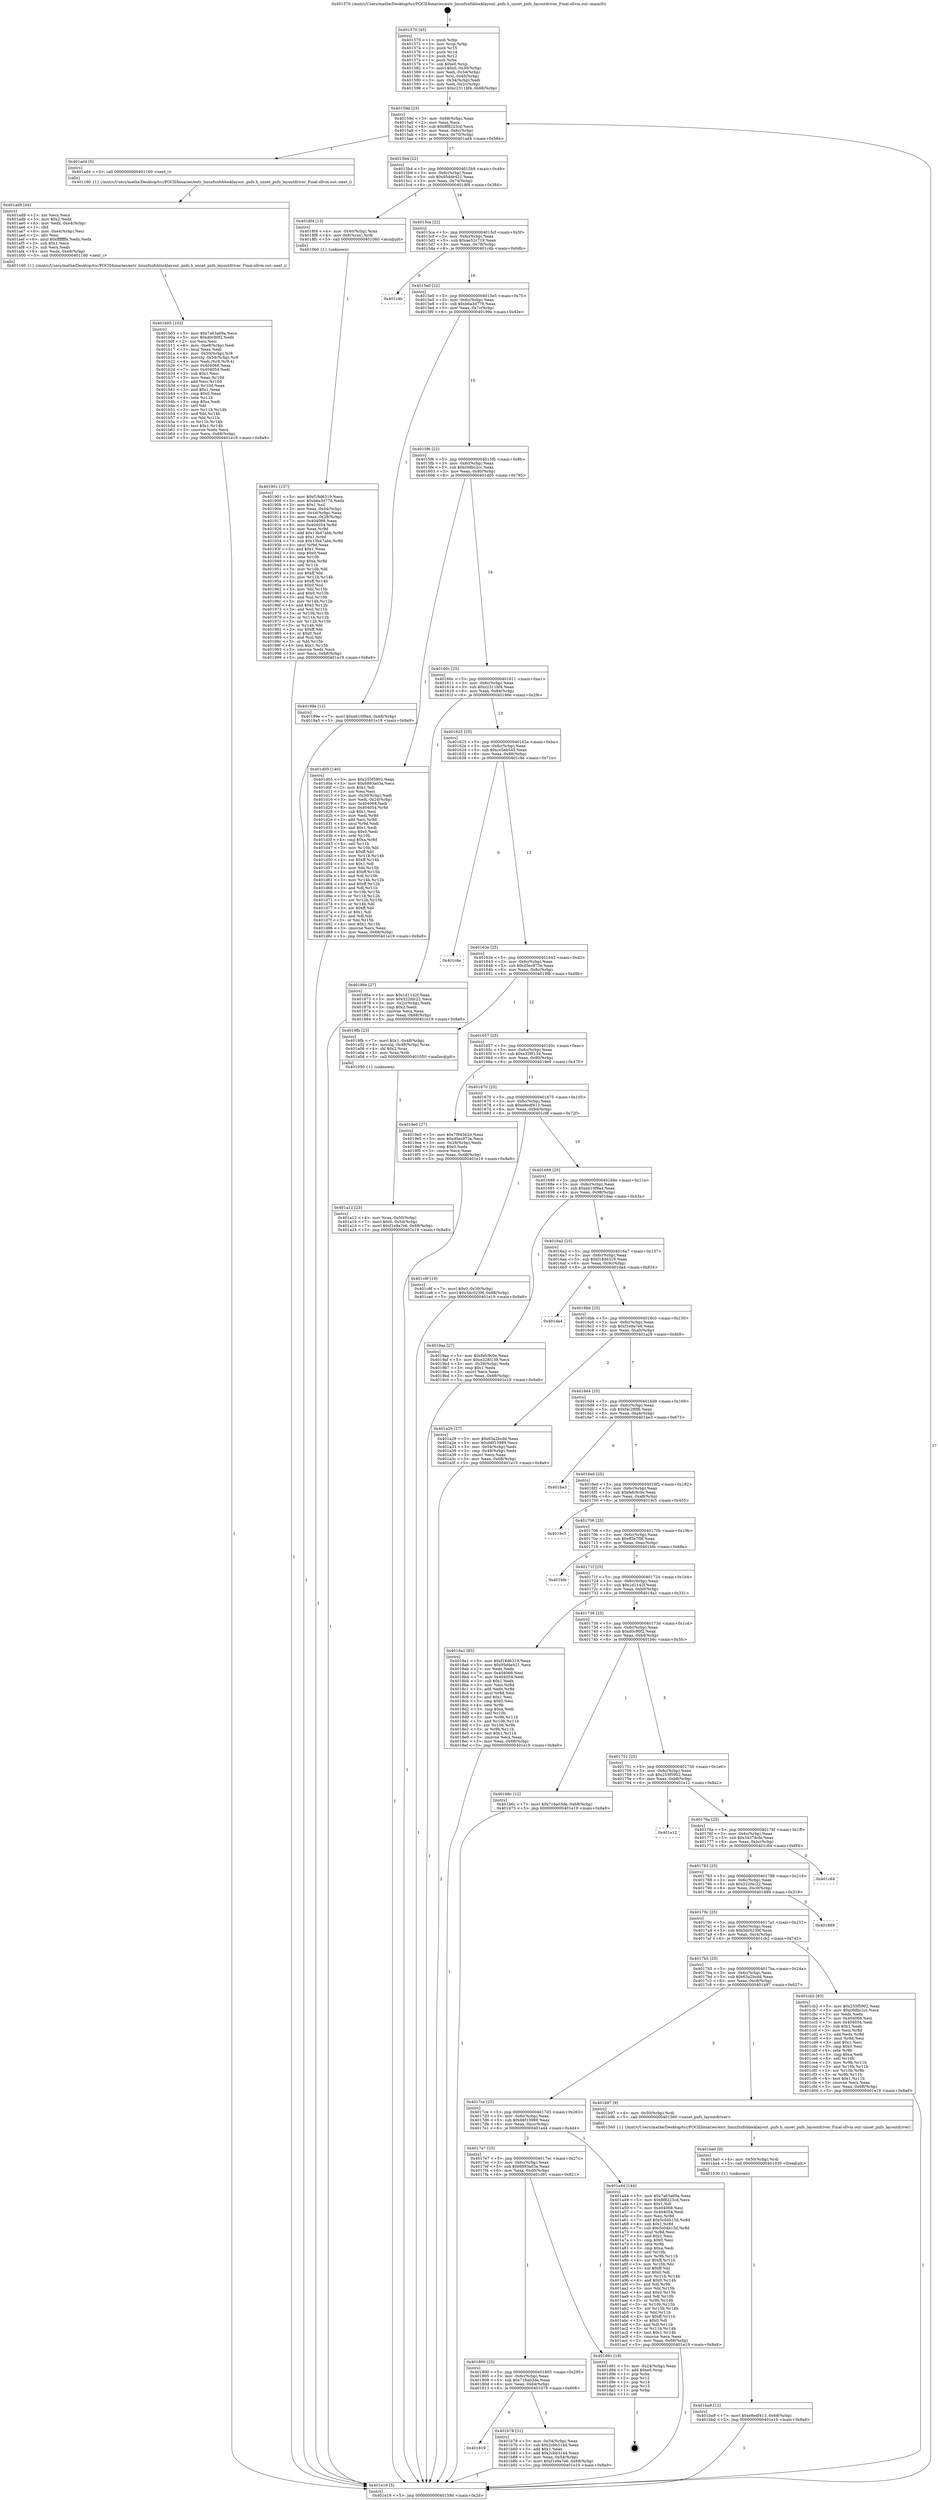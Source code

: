 digraph "0x401570" {
  label = "0x401570 (/mnt/c/Users/mathe/Desktop/tcc/POCII/binaries/extr_linuxfsnfsblocklayout..pnfs.h_unset_pnfs_layoutdriver_Final-ollvm.out::main(0))"
  labelloc = "t"
  node[shape=record]

  Entry [label="",width=0.3,height=0.3,shape=circle,fillcolor=black,style=filled]
  "0x40159d" [label="{
     0x40159d [23]\l
     | [instrs]\l
     &nbsp;&nbsp;0x40159d \<+3\>: mov -0x68(%rbp),%eax\l
     &nbsp;&nbsp;0x4015a0 \<+2\>: mov %eax,%ecx\l
     &nbsp;&nbsp;0x4015a2 \<+6\>: sub $0x8f8223cd,%ecx\l
     &nbsp;&nbsp;0x4015a8 \<+3\>: mov %eax,-0x6c(%rbp)\l
     &nbsp;&nbsp;0x4015ab \<+3\>: mov %ecx,-0x70(%rbp)\l
     &nbsp;&nbsp;0x4015ae \<+6\>: je 0000000000401ad4 \<main+0x564\>\l
  }"]
  "0x401ad4" [label="{
     0x401ad4 [5]\l
     | [instrs]\l
     &nbsp;&nbsp;0x401ad4 \<+5\>: call 0000000000401160 \<next_i\>\l
     | [calls]\l
     &nbsp;&nbsp;0x401160 \{1\} (/mnt/c/Users/mathe/Desktop/tcc/POCII/binaries/extr_linuxfsnfsblocklayout..pnfs.h_unset_pnfs_layoutdriver_Final-ollvm.out::next_i)\l
  }"]
  "0x4015b4" [label="{
     0x4015b4 [22]\l
     | [instrs]\l
     &nbsp;&nbsp;0x4015b4 \<+5\>: jmp 00000000004015b9 \<main+0x49\>\l
     &nbsp;&nbsp;0x4015b9 \<+3\>: mov -0x6c(%rbp),%eax\l
     &nbsp;&nbsp;0x4015bc \<+5\>: sub $0x95dde421,%eax\l
     &nbsp;&nbsp;0x4015c1 \<+3\>: mov %eax,-0x74(%rbp)\l
     &nbsp;&nbsp;0x4015c4 \<+6\>: je 00000000004018f4 \<main+0x384\>\l
  }"]
  Exit [label="",width=0.3,height=0.3,shape=circle,fillcolor=black,style=filled,peripheries=2]
  "0x4018f4" [label="{
     0x4018f4 [13]\l
     | [instrs]\l
     &nbsp;&nbsp;0x4018f4 \<+4\>: mov -0x40(%rbp),%rax\l
     &nbsp;&nbsp;0x4018f8 \<+4\>: mov 0x8(%rax),%rdi\l
     &nbsp;&nbsp;0x4018fc \<+5\>: call 0000000000401060 \<atoi@plt\>\l
     | [calls]\l
     &nbsp;&nbsp;0x401060 \{1\} (unknown)\l
  }"]
  "0x4015ca" [label="{
     0x4015ca [22]\l
     | [instrs]\l
     &nbsp;&nbsp;0x4015ca \<+5\>: jmp 00000000004015cf \<main+0x5f\>\l
     &nbsp;&nbsp;0x4015cf \<+3\>: mov -0x6c(%rbp),%eax\l
     &nbsp;&nbsp;0x4015d2 \<+5\>: sub $0xae52c719,%eax\l
     &nbsp;&nbsp;0x4015d7 \<+3\>: mov %eax,-0x78(%rbp)\l
     &nbsp;&nbsp;0x4015da \<+6\>: je 0000000000401c4b \<main+0x6db\>\l
  }"]
  "0x401ba9" [label="{
     0x401ba9 [12]\l
     | [instrs]\l
     &nbsp;&nbsp;0x401ba9 \<+7\>: movl $0xe8edf413,-0x68(%rbp)\l
     &nbsp;&nbsp;0x401bb0 \<+5\>: jmp 0000000000401e19 \<main+0x8a9\>\l
  }"]
  "0x401c4b" [label="{
     0x401c4b\l
  }", style=dashed]
  "0x4015e0" [label="{
     0x4015e0 [22]\l
     | [instrs]\l
     &nbsp;&nbsp;0x4015e0 \<+5\>: jmp 00000000004015e5 \<main+0x75\>\l
     &nbsp;&nbsp;0x4015e5 \<+3\>: mov -0x6c(%rbp),%eax\l
     &nbsp;&nbsp;0x4015e8 \<+5\>: sub $0xb6a3d776,%eax\l
     &nbsp;&nbsp;0x4015ed \<+3\>: mov %eax,-0x7c(%rbp)\l
     &nbsp;&nbsp;0x4015f0 \<+6\>: je 000000000040199e \<main+0x42e\>\l
  }"]
  "0x401ba0" [label="{
     0x401ba0 [9]\l
     | [instrs]\l
     &nbsp;&nbsp;0x401ba0 \<+4\>: mov -0x50(%rbp),%rdi\l
     &nbsp;&nbsp;0x401ba4 \<+5\>: call 0000000000401030 \<free@plt\>\l
     | [calls]\l
     &nbsp;&nbsp;0x401030 \{1\} (unknown)\l
  }"]
  "0x40199e" [label="{
     0x40199e [12]\l
     | [instrs]\l
     &nbsp;&nbsp;0x40199e \<+7\>: movl $0xeb10f9a4,-0x68(%rbp)\l
     &nbsp;&nbsp;0x4019a5 \<+5\>: jmp 0000000000401e19 \<main+0x8a9\>\l
  }"]
  "0x4015f6" [label="{
     0x4015f6 [22]\l
     | [instrs]\l
     &nbsp;&nbsp;0x4015f6 \<+5\>: jmp 00000000004015fb \<main+0x8b\>\l
     &nbsp;&nbsp;0x4015fb \<+3\>: mov -0x6c(%rbp),%eax\l
     &nbsp;&nbsp;0x4015fe \<+5\>: sub $0xc0dbc2cc,%eax\l
     &nbsp;&nbsp;0x401603 \<+3\>: mov %eax,-0x80(%rbp)\l
     &nbsp;&nbsp;0x401606 \<+6\>: je 0000000000401d05 \<main+0x795\>\l
  }"]
  "0x401819" [label="{
     0x401819\l
  }", style=dashed]
  "0x401d05" [label="{
     0x401d05 [140]\l
     | [instrs]\l
     &nbsp;&nbsp;0x401d05 \<+5\>: mov $0x255f5902,%eax\l
     &nbsp;&nbsp;0x401d0a \<+5\>: mov $0x6893a03a,%ecx\l
     &nbsp;&nbsp;0x401d0f \<+2\>: mov $0x1,%dl\l
     &nbsp;&nbsp;0x401d11 \<+2\>: xor %esi,%esi\l
     &nbsp;&nbsp;0x401d13 \<+3\>: mov -0x30(%rbp),%edi\l
     &nbsp;&nbsp;0x401d16 \<+3\>: mov %edi,-0x24(%rbp)\l
     &nbsp;&nbsp;0x401d19 \<+7\>: mov 0x404068,%edi\l
     &nbsp;&nbsp;0x401d20 \<+8\>: mov 0x404054,%r8d\l
     &nbsp;&nbsp;0x401d28 \<+3\>: sub $0x1,%esi\l
     &nbsp;&nbsp;0x401d2b \<+3\>: mov %edi,%r9d\l
     &nbsp;&nbsp;0x401d2e \<+3\>: add %esi,%r9d\l
     &nbsp;&nbsp;0x401d31 \<+4\>: imul %r9d,%edi\l
     &nbsp;&nbsp;0x401d35 \<+3\>: and $0x1,%edi\l
     &nbsp;&nbsp;0x401d38 \<+3\>: cmp $0x0,%edi\l
     &nbsp;&nbsp;0x401d3b \<+4\>: sete %r10b\l
     &nbsp;&nbsp;0x401d3f \<+4\>: cmp $0xa,%r8d\l
     &nbsp;&nbsp;0x401d43 \<+4\>: setl %r11b\l
     &nbsp;&nbsp;0x401d47 \<+3\>: mov %r10b,%bl\l
     &nbsp;&nbsp;0x401d4a \<+3\>: xor $0xff,%bl\l
     &nbsp;&nbsp;0x401d4d \<+3\>: mov %r11b,%r14b\l
     &nbsp;&nbsp;0x401d50 \<+4\>: xor $0xff,%r14b\l
     &nbsp;&nbsp;0x401d54 \<+3\>: xor $0x1,%dl\l
     &nbsp;&nbsp;0x401d57 \<+3\>: mov %bl,%r15b\l
     &nbsp;&nbsp;0x401d5a \<+4\>: and $0xff,%r15b\l
     &nbsp;&nbsp;0x401d5e \<+3\>: and %dl,%r10b\l
     &nbsp;&nbsp;0x401d61 \<+3\>: mov %r14b,%r12b\l
     &nbsp;&nbsp;0x401d64 \<+4\>: and $0xff,%r12b\l
     &nbsp;&nbsp;0x401d68 \<+3\>: and %dl,%r11b\l
     &nbsp;&nbsp;0x401d6b \<+3\>: or %r10b,%r15b\l
     &nbsp;&nbsp;0x401d6e \<+3\>: or %r11b,%r12b\l
     &nbsp;&nbsp;0x401d71 \<+3\>: xor %r12b,%r15b\l
     &nbsp;&nbsp;0x401d74 \<+3\>: or %r14b,%bl\l
     &nbsp;&nbsp;0x401d77 \<+3\>: xor $0xff,%bl\l
     &nbsp;&nbsp;0x401d7a \<+3\>: or $0x1,%dl\l
     &nbsp;&nbsp;0x401d7d \<+2\>: and %dl,%bl\l
     &nbsp;&nbsp;0x401d7f \<+3\>: or %bl,%r15b\l
     &nbsp;&nbsp;0x401d82 \<+4\>: test $0x1,%r15b\l
     &nbsp;&nbsp;0x401d86 \<+3\>: cmovne %ecx,%eax\l
     &nbsp;&nbsp;0x401d89 \<+3\>: mov %eax,-0x68(%rbp)\l
     &nbsp;&nbsp;0x401d8c \<+5\>: jmp 0000000000401e19 \<main+0x8a9\>\l
  }"]
  "0x40160c" [label="{
     0x40160c [25]\l
     | [instrs]\l
     &nbsp;&nbsp;0x40160c \<+5\>: jmp 0000000000401611 \<main+0xa1\>\l
     &nbsp;&nbsp;0x401611 \<+3\>: mov -0x6c(%rbp),%eax\l
     &nbsp;&nbsp;0x401614 \<+5\>: sub $0xc2311bf4,%eax\l
     &nbsp;&nbsp;0x401619 \<+6\>: mov %eax,-0x84(%rbp)\l
     &nbsp;&nbsp;0x40161f \<+6\>: je 000000000040186e \<main+0x2fe\>\l
  }"]
  "0x401b78" [label="{
     0x401b78 [31]\l
     | [instrs]\l
     &nbsp;&nbsp;0x401b78 \<+3\>: mov -0x54(%rbp),%eax\l
     &nbsp;&nbsp;0x401b7b \<+5\>: sub $0x2cbb3144,%eax\l
     &nbsp;&nbsp;0x401b80 \<+3\>: add $0x1,%eax\l
     &nbsp;&nbsp;0x401b83 \<+5\>: add $0x2cbb3144,%eax\l
     &nbsp;&nbsp;0x401b88 \<+3\>: mov %eax,-0x54(%rbp)\l
     &nbsp;&nbsp;0x401b8b \<+7\>: movl $0xf1e9a7e6,-0x68(%rbp)\l
     &nbsp;&nbsp;0x401b92 \<+5\>: jmp 0000000000401e19 \<main+0x8a9\>\l
  }"]
  "0x40186e" [label="{
     0x40186e [27]\l
     | [instrs]\l
     &nbsp;&nbsp;0x40186e \<+5\>: mov $0x1d1142f,%eax\l
     &nbsp;&nbsp;0x401873 \<+5\>: mov $0x522fdc22,%ecx\l
     &nbsp;&nbsp;0x401878 \<+3\>: mov -0x2c(%rbp),%edx\l
     &nbsp;&nbsp;0x40187b \<+3\>: cmp $0x2,%edx\l
     &nbsp;&nbsp;0x40187e \<+3\>: cmovne %ecx,%eax\l
     &nbsp;&nbsp;0x401881 \<+3\>: mov %eax,-0x68(%rbp)\l
     &nbsp;&nbsp;0x401884 \<+5\>: jmp 0000000000401e19 \<main+0x8a9\>\l
  }"]
  "0x401625" [label="{
     0x401625 [25]\l
     | [instrs]\l
     &nbsp;&nbsp;0x401625 \<+5\>: jmp 000000000040162a \<main+0xba\>\l
     &nbsp;&nbsp;0x40162a \<+3\>: mov -0x6c(%rbp),%eax\l
     &nbsp;&nbsp;0x40162d \<+5\>: sub $0xcc5eb545,%eax\l
     &nbsp;&nbsp;0x401632 \<+6\>: mov %eax,-0x88(%rbp)\l
     &nbsp;&nbsp;0x401638 \<+6\>: je 0000000000401c8e \<main+0x71e\>\l
  }"]
  "0x401e19" [label="{
     0x401e19 [5]\l
     | [instrs]\l
     &nbsp;&nbsp;0x401e19 \<+5\>: jmp 000000000040159d \<main+0x2d\>\l
  }"]
  "0x401570" [label="{
     0x401570 [45]\l
     | [instrs]\l
     &nbsp;&nbsp;0x401570 \<+1\>: push %rbp\l
     &nbsp;&nbsp;0x401571 \<+3\>: mov %rsp,%rbp\l
     &nbsp;&nbsp;0x401574 \<+2\>: push %r15\l
     &nbsp;&nbsp;0x401576 \<+2\>: push %r14\l
     &nbsp;&nbsp;0x401578 \<+2\>: push %r12\l
     &nbsp;&nbsp;0x40157a \<+1\>: push %rbx\l
     &nbsp;&nbsp;0x40157b \<+7\>: sub $0xe0,%rsp\l
     &nbsp;&nbsp;0x401582 \<+7\>: movl $0x0,-0x30(%rbp)\l
     &nbsp;&nbsp;0x401589 \<+3\>: mov %edi,-0x34(%rbp)\l
     &nbsp;&nbsp;0x40158c \<+4\>: mov %rsi,-0x40(%rbp)\l
     &nbsp;&nbsp;0x401590 \<+3\>: mov -0x34(%rbp),%edi\l
     &nbsp;&nbsp;0x401593 \<+3\>: mov %edi,-0x2c(%rbp)\l
     &nbsp;&nbsp;0x401596 \<+7\>: movl $0xc2311bf4,-0x68(%rbp)\l
  }"]
  "0x401800" [label="{
     0x401800 [25]\l
     | [instrs]\l
     &nbsp;&nbsp;0x401800 \<+5\>: jmp 0000000000401805 \<main+0x295\>\l
     &nbsp;&nbsp;0x401805 \<+3\>: mov -0x6c(%rbp),%eax\l
     &nbsp;&nbsp;0x401808 \<+5\>: sub $0x716a03de,%eax\l
     &nbsp;&nbsp;0x40180d \<+6\>: mov %eax,-0xd4(%rbp)\l
     &nbsp;&nbsp;0x401813 \<+6\>: je 0000000000401b78 \<main+0x608\>\l
  }"]
  "0x401c8e" [label="{
     0x401c8e\l
  }", style=dashed]
  "0x40163e" [label="{
     0x40163e [25]\l
     | [instrs]\l
     &nbsp;&nbsp;0x40163e \<+5\>: jmp 0000000000401643 \<main+0xd3\>\l
     &nbsp;&nbsp;0x401643 \<+3\>: mov -0x6c(%rbp),%eax\l
     &nbsp;&nbsp;0x401646 \<+5\>: sub $0xd5ec973e,%eax\l
     &nbsp;&nbsp;0x40164b \<+6\>: mov %eax,-0x8c(%rbp)\l
     &nbsp;&nbsp;0x401651 \<+6\>: je 00000000004019fb \<main+0x48b\>\l
  }"]
  "0x401d91" [label="{
     0x401d91 [19]\l
     | [instrs]\l
     &nbsp;&nbsp;0x401d91 \<+3\>: mov -0x24(%rbp),%eax\l
     &nbsp;&nbsp;0x401d94 \<+7\>: add $0xe0,%rsp\l
     &nbsp;&nbsp;0x401d9b \<+1\>: pop %rbx\l
     &nbsp;&nbsp;0x401d9c \<+2\>: pop %r12\l
     &nbsp;&nbsp;0x401d9e \<+2\>: pop %r14\l
     &nbsp;&nbsp;0x401da0 \<+2\>: pop %r15\l
     &nbsp;&nbsp;0x401da2 \<+1\>: pop %rbp\l
     &nbsp;&nbsp;0x401da3 \<+1\>: ret\l
  }"]
  "0x4019fb" [label="{
     0x4019fb [23]\l
     | [instrs]\l
     &nbsp;&nbsp;0x4019fb \<+7\>: movl $0x1,-0x48(%rbp)\l
     &nbsp;&nbsp;0x401a02 \<+4\>: movslq -0x48(%rbp),%rax\l
     &nbsp;&nbsp;0x401a06 \<+4\>: shl $0x2,%rax\l
     &nbsp;&nbsp;0x401a0a \<+3\>: mov %rax,%rdi\l
     &nbsp;&nbsp;0x401a0d \<+5\>: call 0000000000401050 \<malloc@plt\>\l
     | [calls]\l
     &nbsp;&nbsp;0x401050 \{1\} (unknown)\l
  }"]
  "0x401657" [label="{
     0x401657 [25]\l
     | [instrs]\l
     &nbsp;&nbsp;0x401657 \<+5\>: jmp 000000000040165c \<main+0xec\>\l
     &nbsp;&nbsp;0x40165c \<+3\>: mov -0x6c(%rbp),%eax\l
     &nbsp;&nbsp;0x40165f \<+5\>: sub $0xe328f139,%eax\l
     &nbsp;&nbsp;0x401664 \<+6\>: mov %eax,-0x90(%rbp)\l
     &nbsp;&nbsp;0x40166a \<+6\>: je 00000000004019e0 \<main+0x470\>\l
  }"]
  "0x401b05" [label="{
     0x401b05 [103]\l
     | [instrs]\l
     &nbsp;&nbsp;0x401b05 \<+5\>: mov $0x7a63a69a,%ecx\l
     &nbsp;&nbsp;0x401b0a \<+5\>: mov $0xd0c90f2,%edx\l
     &nbsp;&nbsp;0x401b0f \<+2\>: xor %esi,%esi\l
     &nbsp;&nbsp;0x401b11 \<+6\>: mov -0xe8(%rbp),%edi\l
     &nbsp;&nbsp;0x401b17 \<+3\>: imul %eax,%edi\l
     &nbsp;&nbsp;0x401b1a \<+4\>: mov -0x50(%rbp),%r8\l
     &nbsp;&nbsp;0x401b1e \<+4\>: movslq -0x54(%rbp),%r9\l
     &nbsp;&nbsp;0x401b22 \<+4\>: mov %edi,(%r8,%r9,4)\l
     &nbsp;&nbsp;0x401b26 \<+7\>: mov 0x404068,%eax\l
     &nbsp;&nbsp;0x401b2d \<+7\>: mov 0x404054,%edi\l
     &nbsp;&nbsp;0x401b34 \<+3\>: sub $0x1,%esi\l
     &nbsp;&nbsp;0x401b37 \<+3\>: mov %eax,%r10d\l
     &nbsp;&nbsp;0x401b3a \<+3\>: add %esi,%r10d\l
     &nbsp;&nbsp;0x401b3d \<+4\>: imul %r10d,%eax\l
     &nbsp;&nbsp;0x401b41 \<+3\>: and $0x1,%eax\l
     &nbsp;&nbsp;0x401b44 \<+3\>: cmp $0x0,%eax\l
     &nbsp;&nbsp;0x401b47 \<+4\>: sete %r11b\l
     &nbsp;&nbsp;0x401b4b \<+3\>: cmp $0xa,%edi\l
     &nbsp;&nbsp;0x401b4e \<+3\>: setl %bl\l
     &nbsp;&nbsp;0x401b51 \<+3\>: mov %r11b,%r14b\l
     &nbsp;&nbsp;0x401b54 \<+3\>: and %bl,%r14b\l
     &nbsp;&nbsp;0x401b57 \<+3\>: xor %bl,%r11b\l
     &nbsp;&nbsp;0x401b5a \<+3\>: or %r11b,%r14b\l
     &nbsp;&nbsp;0x401b5d \<+4\>: test $0x1,%r14b\l
     &nbsp;&nbsp;0x401b61 \<+3\>: cmovne %edx,%ecx\l
     &nbsp;&nbsp;0x401b64 \<+3\>: mov %ecx,-0x68(%rbp)\l
     &nbsp;&nbsp;0x401b67 \<+5\>: jmp 0000000000401e19 \<main+0x8a9\>\l
  }"]
  "0x4019e0" [label="{
     0x4019e0 [27]\l
     | [instrs]\l
     &nbsp;&nbsp;0x4019e0 \<+5\>: mov $0x7f94562d,%eax\l
     &nbsp;&nbsp;0x4019e5 \<+5\>: mov $0xd5ec973e,%ecx\l
     &nbsp;&nbsp;0x4019ea \<+3\>: mov -0x28(%rbp),%edx\l
     &nbsp;&nbsp;0x4019ed \<+3\>: cmp $0x0,%edx\l
     &nbsp;&nbsp;0x4019f0 \<+3\>: cmove %ecx,%eax\l
     &nbsp;&nbsp;0x4019f3 \<+3\>: mov %eax,-0x68(%rbp)\l
     &nbsp;&nbsp;0x4019f6 \<+5\>: jmp 0000000000401e19 \<main+0x8a9\>\l
  }"]
  "0x401670" [label="{
     0x401670 [25]\l
     | [instrs]\l
     &nbsp;&nbsp;0x401670 \<+5\>: jmp 0000000000401675 \<main+0x105\>\l
     &nbsp;&nbsp;0x401675 \<+3\>: mov -0x6c(%rbp),%eax\l
     &nbsp;&nbsp;0x401678 \<+5\>: sub $0xe8edf413,%eax\l
     &nbsp;&nbsp;0x40167d \<+6\>: mov %eax,-0x94(%rbp)\l
     &nbsp;&nbsp;0x401683 \<+6\>: je 0000000000401c9f \<main+0x72f\>\l
  }"]
  "0x401ad9" [label="{
     0x401ad9 [44]\l
     | [instrs]\l
     &nbsp;&nbsp;0x401ad9 \<+2\>: xor %ecx,%ecx\l
     &nbsp;&nbsp;0x401adb \<+5\>: mov $0x2,%edx\l
     &nbsp;&nbsp;0x401ae0 \<+6\>: mov %edx,-0xe4(%rbp)\l
     &nbsp;&nbsp;0x401ae6 \<+1\>: cltd\l
     &nbsp;&nbsp;0x401ae7 \<+6\>: mov -0xe4(%rbp),%esi\l
     &nbsp;&nbsp;0x401aed \<+2\>: idiv %esi\l
     &nbsp;&nbsp;0x401aef \<+6\>: imul $0xfffffffe,%edx,%edx\l
     &nbsp;&nbsp;0x401af5 \<+3\>: sub $0x1,%ecx\l
     &nbsp;&nbsp;0x401af8 \<+2\>: sub %ecx,%edx\l
     &nbsp;&nbsp;0x401afa \<+6\>: mov %edx,-0xe8(%rbp)\l
     &nbsp;&nbsp;0x401b00 \<+5\>: call 0000000000401160 \<next_i\>\l
     | [calls]\l
     &nbsp;&nbsp;0x401160 \{1\} (/mnt/c/Users/mathe/Desktop/tcc/POCII/binaries/extr_linuxfsnfsblocklayout..pnfs.h_unset_pnfs_layoutdriver_Final-ollvm.out::next_i)\l
  }"]
  "0x401c9f" [label="{
     0x401c9f [19]\l
     | [instrs]\l
     &nbsp;&nbsp;0x401c9f \<+7\>: movl $0x0,-0x30(%rbp)\l
     &nbsp;&nbsp;0x401ca6 \<+7\>: movl $0x5dc0239f,-0x68(%rbp)\l
     &nbsp;&nbsp;0x401cad \<+5\>: jmp 0000000000401e19 \<main+0x8a9\>\l
  }"]
  "0x401689" [label="{
     0x401689 [25]\l
     | [instrs]\l
     &nbsp;&nbsp;0x401689 \<+5\>: jmp 000000000040168e \<main+0x11e\>\l
     &nbsp;&nbsp;0x40168e \<+3\>: mov -0x6c(%rbp),%eax\l
     &nbsp;&nbsp;0x401691 \<+5\>: sub $0xeb10f9a4,%eax\l
     &nbsp;&nbsp;0x401696 \<+6\>: mov %eax,-0x98(%rbp)\l
     &nbsp;&nbsp;0x40169c \<+6\>: je 00000000004019aa \<main+0x43a\>\l
  }"]
  "0x4017e7" [label="{
     0x4017e7 [25]\l
     | [instrs]\l
     &nbsp;&nbsp;0x4017e7 \<+5\>: jmp 00000000004017ec \<main+0x27c\>\l
     &nbsp;&nbsp;0x4017ec \<+3\>: mov -0x6c(%rbp),%eax\l
     &nbsp;&nbsp;0x4017ef \<+5\>: sub $0x6893a03a,%eax\l
     &nbsp;&nbsp;0x4017f4 \<+6\>: mov %eax,-0xd0(%rbp)\l
     &nbsp;&nbsp;0x4017fa \<+6\>: je 0000000000401d91 \<main+0x821\>\l
  }"]
  "0x4019aa" [label="{
     0x4019aa [27]\l
     | [instrs]\l
     &nbsp;&nbsp;0x4019aa \<+5\>: mov $0xfefc9c0e,%eax\l
     &nbsp;&nbsp;0x4019af \<+5\>: mov $0xe328f139,%ecx\l
     &nbsp;&nbsp;0x4019b4 \<+3\>: mov -0x28(%rbp),%edx\l
     &nbsp;&nbsp;0x4019b7 \<+3\>: cmp $0x1,%edx\l
     &nbsp;&nbsp;0x4019ba \<+3\>: cmovl %ecx,%eax\l
     &nbsp;&nbsp;0x4019bd \<+3\>: mov %eax,-0x68(%rbp)\l
     &nbsp;&nbsp;0x4019c0 \<+5\>: jmp 0000000000401e19 \<main+0x8a9\>\l
  }"]
  "0x4016a2" [label="{
     0x4016a2 [25]\l
     | [instrs]\l
     &nbsp;&nbsp;0x4016a2 \<+5\>: jmp 00000000004016a7 \<main+0x137\>\l
     &nbsp;&nbsp;0x4016a7 \<+3\>: mov -0x6c(%rbp),%eax\l
     &nbsp;&nbsp;0x4016aa \<+5\>: sub $0xf18d6319,%eax\l
     &nbsp;&nbsp;0x4016af \<+6\>: mov %eax,-0x9c(%rbp)\l
     &nbsp;&nbsp;0x4016b5 \<+6\>: je 0000000000401da4 \<main+0x834\>\l
  }"]
  "0x401a44" [label="{
     0x401a44 [144]\l
     | [instrs]\l
     &nbsp;&nbsp;0x401a44 \<+5\>: mov $0x7a63a69a,%eax\l
     &nbsp;&nbsp;0x401a49 \<+5\>: mov $0x8f8223cd,%ecx\l
     &nbsp;&nbsp;0x401a4e \<+2\>: mov $0x1,%dl\l
     &nbsp;&nbsp;0x401a50 \<+7\>: mov 0x404068,%esi\l
     &nbsp;&nbsp;0x401a57 \<+7\>: mov 0x404054,%edi\l
     &nbsp;&nbsp;0x401a5e \<+3\>: mov %esi,%r8d\l
     &nbsp;&nbsp;0x401a61 \<+7\>: add $0x5c04b15d,%r8d\l
     &nbsp;&nbsp;0x401a68 \<+4\>: sub $0x1,%r8d\l
     &nbsp;&nbsp;0x401a6c \<+7\>: sub $0x5c04b15d,%r8d\l
     &nbsp;&nbsp;0x401a73 \<+4\>: imul %r8d,%esi\l
     &nbsp;&nbsp;0x401a77 \<+3\>: and $0x1,%esi\l
     &nbsp;&nbsp;0x401a7a \<+3\>: cmp $0x0,%esi\l
     &nbsp;&nbsp;0x401a7d \<+4\>: sete %r9b\l
     &nbsp;&nbsp;0x401a81 \<+3\>: cmp $0xa,%edi\l
     &nbsp;&nbsp;0x401a84 \<+4\>: setl %r10b\l
     &nbsp;&nbsp;0x401a88 \<+3\>: mov %r9b,%r11b\l
     &nbsp;&nbsp;0x401a8b \<+4\>: xor $0xff,%r11b\l
     &nbsp;&nbsp;0x401a8f \<+3\>: mov %r10b,%bl\l
     &nbsp;&nbsp;0x401a92 \<+3\>: xor $0xff,%bl\l
     &nbsp;&nbsp;0x401a95 \<+3\>: xor $0x0,%dl\l
     &nbsp;&nbsp;0x401a98 \<+3\>: mov %r11b,%r14b\l
     &nbsp;&nbsp;0x401a9b \<+4\>: and $0x0,%r14b\l
     &nbsp;&nbsp;0x401a9f \<+3\>: and %dl,%r9b\l
     &nbsp;&nbsp;0x401aa2 \<+3\>: mov %bl,%r15b\l
     &nbsp;&nbsp;0x401aa5 \<+4\>: and $0x0,%r15b\l
     &nbsp;&nbsp;0x401aa9 \<+3\>: and %dl,%r10b\l
     &nbsp;&nbsp;0x401aac \<+3\>: or %r9b,%r14b\l
     &nbsp;&nbsp;0x401aaf \<+3\>: or %r10b,%r15b\l
     &nbsp;&nbsp;0x401ab2 \<+3\>: xor %r15b,%r14b\l
     &nbsp;&nbsp;0x401ab5 \<+3\>: or %bl,%r11b\l
     &nbsp;&nbsp;0x401ab8 \<+4\>: xor $0xff,%r11b\l
     &nbsp;&nbsp;0x401abc \<+3\>: or $0x0,%dl\l
     &nbsp;&nbsp;0x401abf \<+3\>: and %dl,%r11b\l
     &nbsp;&nbsp;0x401ac2 \<+3\>: or %r11b,%r14b\l
     &nbsp;&nbsp;0x401ac5 \<+4\>: test $0x1,%r14b\l
     &nbsp;&nbsp;0x401ac9 \<+3\>: cmovne %ecx,%eax\l
     &nbsp;&nbsp;0x401acc \<+3\>: mov %eax,-0x68(%rbp)\l
     &nbsp;&nbsp;0x401acf \<+5\>: jmp 0000000000401e19 \<main+0x8a9\>\l
  }"]
  "0x401da4" [label="{
     0x401da4\l
  }", style=dashed]
  "0x4016bb" [label="{
     0x4016bb [25]\l
     | [instrs]\l
     &nbsp;&nbsp;0x4016bb \<+5\>: jmp 00000000004016c0 \<main+0x150\>\l
     &nbsp;&nbsp;0x4016c0 \<+3\>: mov -0x6c(%rbp),%eax\l
     &nbsp;&nbsp;0x4016c3 \<+5\>: sub $0xf1e9a7e6,%eax\l
     &nbsp;&nbsp;0x4016c8 \<+6\>: mov %eax,-0xa0(%rbp)\l
     &nbsp;&nbsp;0x4016ce \<+6\>: je 0000000000401a29 \<main+0x4b9\>\l
  }"]
  "0x4017ce" [label="{
     0x4017ce [25]\l
     | [instrs]\l
     &nbsp;&nbsp;0x4017ce \<+5\>: jmp 00000000004017d3 \<main+0x263\>\l
     &nbsp;&nbsp;0x4017d3 \<+3\>: mov -0x6c(%rbp),%eax\l
     &nbsp;&nbsp;0x4017d6 \<+5\>: sub $0x66f13989,%eax\l
     &nbsp;&nbsp;0x4017db \<+6\>: mov %eax,-0xcc(%rbp)\l
     &nbsp;&nbsp;0x4017e1 \<+6\>: je 0000000000401a44 \<main+0x4d4\>\l
  }"]
  "0x401a29" [label="{
     0x401a29 [27]\l
     | [instrs]\l
     &nbsp;&nbsp;0x401a29 \<+5\>: mov $0x63a2bcdd,%eax\l
     &nbsp;&nbsp;0x401a2e \<+5\>: mov $0x66f13989,%ecx\l
     &nbsp;&nbsp;0x401a33 \<+3\>: mov -0x54(%rbp),%edx\l
     &nbsp;&nbsp;0x401a36 \<+3\>: cmp -0x48(%rbp),%edx\l
     &nbsp;&nbsp;0x401a39 \<+3\>: cmovl %ecx,%eax\l
     &nbsp;&nbsp;0x401a3c \<+3\>: mov %eax,-0x68(%rbp)\l
     &nbsp;&nbsp;0x401a3f \<+5\>: jmp 0000000000401e19 \<main+0x8a9\>\l
  }"]
  "0x4016d4" [label="{
     0x4016d4 [25]\l
     | [instrs]\l
     &nbsp;&nbsp;0x4016d4 \<+5\>: jmp 00000000004016d9 \<main+0x169\>\l
     &nbsp;&nbsp;0x4016d9 \<+3\>: mov -0x6c(%rbp),%eax\l
     &nbsp;&nbsp;0x4016dc \<+5\>: sub $0xf4c2f0f6,%eax\l
     &nbsp;&nbsp;0x4016e1 \<+6\>: mov %eax,-0xa4(%rbp)\l
     &nbsp;&nbsp;0x4016e7 \<+6\>: je 0000000000401be3 \<main+0x673\>\l
  }"]
  "0x401b97" [label="{
     0x401b97 [9]\l
     | [instrs]\l
     &nbsp;&nbsp;0x401b97 \<+4\>: mov -0x50(%rbp),%rdi\l
     &nbsp;&nbsp;0x401b9b \<+5\>: call 0000000000401560 \<unset_pnfs_layoutdriver\>\l
     | [calls]\l
     &nbsp;&nbsp;0x401560 \{1\} (/mnt/c/Users/mathe/Desktop/tcc/POCII/binaries/extr_linuxfsnfsblocklayout..pnfs.h_unset_pnfs_layoutdriver_Final-ollvm.out::unset_pnfs_layoutdriver)\l
  }"]
  "0x401be3" [label="{
     0x401be3\l
  }", style=dashed]
  "0x4016ed" [label="{
     0x4016ed [25]\l
     | [instrs]\l
     &nbsp;&nbsp;0x4016ed \<+5\>: jmp 00000000004016f2 \<main+0x182\>\l
     &nbsp;&nbsp;0x4016f2 \<+3\>: mov -0x6c(%rbp),%eax\l
     &nbsp;&nbsp;0x4016f5 \<+5\>: sub $0xfefc9c0e,%eax\l
     &nbsp;&nbsp;0x4016fa \<+6\>: mov %eax,-0xa8(%rbp)\l
     &nbsp;&nbsp;0x401700 \<+6\>: je 00000000004019c5 \<main+0x455\>\l
  }"]
  "0x4017b5" [label="{
     0x4017b5 [25]\l
     | [instrs]\l
     &nbsp;&nbsp;0x4017b5 \<+5\>: jmp 00000000004017ba \<main+0x24a\>\l
     &nbsp;&nbsp;0x4017ba \<+3\>: mov -0x6c(%rbp),%eax\l
     &nbsp;&nbsp;0x4017bd \<+5\>: sub $0x63a2bcdd,%eax\l
     &nbsp;&nbsp;0x4017c2 \<+6\>: mov %eax,-0xc8(%rbp)\l
     &nbsp;&nbsp;0x4017c8 \<+6\>: je 0000000000401b97 \<main+0x627\>\l
  }"]
  "0x4019c5" [label="{
     0x4019c5\l
  }", style=dashed]
  "0x401706" [label="{
     0x401706 [25]\l
     | [instrs]\l
     &nbsp;&nbsp;0x401706 \<+5\>: jmp 000000000040170b \<main+0x19b\>\l
     &nbsp;&nbsp;0x40170b \<+3\>: mov -0x6c(%rbp),%eax\l
     &nbsp;&nbsp;0x40170e \<+5\>: sub $0xff3e7f9f,%eax\l
     &nbsp;&nbsp;0x401713 \<+6\>: mov %eax,-0xac(%rbp)\l
     &nbsp;&nbsp;0x401719 \<+6\>: je 0000000000401bfe \<main+0x68e\>\l
  }"]
  "0x401cb2" [label="{
     0x401cb2 [83]\l
     | [instrs]\l
     &nbsp;&nbsp;0x401cb2 \<+5\>: mov $0x255f5902,%eax\l
     &nbsp;&nbsp;0x401cb7 \<+5\>: mov $0xc0dbc2cc,%ecx\l
     &nbsp;&nbsp;0x401cbc \<+2\>: xor %edx,%edx\l
     &nbsp;&nbsp;0x401cbe \<+7\>: mov 0x404068,%esi\l
     &nbsp;&nbsp;0x401cc5 \<+7\>: mov 0x404054,%edi\l
     &nbsp;&nbsp;0x401ccc \<+3\>: sub $0x1,%edx\l
     &nbsp;&nbsp;0x401ccf \<+3\>: mov %esi,%r8d\l
     &nbsp;&nbsp;0x401cd2 \<+3\>: add %edx,%r8d\l
     &nbsp;&nbsp;0x401cd5 \<+4\>: imul %r8d,%esi\l
     &nbsp;&nbsp;0x401cd9 \<+3\>: and $0x1,%esi\l
     &nbsp;&nbsp;0x401cdc \<+3\>: cmp $0x0,%esi\l
     &nbsp;&nbsp;0x401cdf \<+4\>: sete %r9b\l
     &nbsp;&nbsp;0x401ce3 \<+3\>: cmp $0xa,%edi\l
     &nbsp;&nbsp;0x401ce6 \<+4\>: setl %r10b\l
     &nbsp;&nbsp;0x401cea \<+3\>: mov %r9b,%r11b\l
     &nbsp;&nbsp;0x401ced \<+3\>: and %r10b,%r11b\l
     &nbsp;&nbsp;0x401cf0 \<+3\>: xor %r10b,%r9b\l
     &nbsp;&nbsp;0x401cf3 \<+3\>: or %r9b,%r11b\l
     &nbsp;&nbsp;0x401cf6 \<+4\>: test $0x1,%r11b\l
     &nbsp;&nbsp;0x401cfa \<+3\>: cmovne %ecx,%eax\l
     &nbsp;&nbsp;0x401cfd \<+3\>: mov %eax,-0x68(%rbp)\l
     &nbsp;&nbsp;0x401d00 \<+5\>: jmp 0000000000401e19 \<main+0x8a9\>\l
  }"]
  "0x401bfe" [label="{
     0x401bfe\l
  }", style=dashed]
  "0x40171f" [label="{
     0x40171f [25]\l
     | [instrs]\l
     &nbsp;&nbsp;0x40171f \<+5\>: jmp 0000000000401724 \<main+0x1b4\>\l
     &nbsp;&nbsp;0x401724 \<+3\>: mov -0x6c(%rbp),%eax\l
     &nbsp;&nbsp;0x401727 \<+5\>: sub $0x1d1142f,%eax\l
     &nbsp;&nbsp;0x40172c \<+6\>: mov %eax,-0xb0(%rbp)\l
     &nbsp;&nbsp;0x401732 \<+6\>: je 00000000004018a1 \<main+0x331\>\l
  }"]
  "0x40179c" [label="{
     0x40179c [25]\l
     | [instrs]\l
     &nbsp;&nbsp;0x40179c \<+5\>: jmp 00000000004017a1 \<main+0x231\>\l
     &nbsp;&nbsp;0x4017a1 \<+3\>: mov -0x6c(%rbp),%eax\l
     &nbsp;&nbsp;0x4017a4 \<+5\>: sub $0x5dc0239f,%eax\l
     &nbsp;&nbsp;0x4017a9 \<+6\>: mov %eax,-0xc4(%rbp)\l
     &nbsp;&nbsp;0x4017af \<+6\>: je 0000000000401cb2 \<main+0x742\>\l
  }"]
  "0x4018a1" [label="{
     0x4018a1 [83]\l
     | [instrs]\l
     &nbsp;&nbsp;0x4018a1 \<+5\>: mov $0xf18d6319,%eax\l
     &nbsp;&nbsp;0x4018a6 \<+5\>: mov $0x95dde421,%ecx\l
     &nbsp;&nbsp;0x4018ab \<+2\>: xor %edx,%edx\l
     &nbsp;&nbsp;0x4018ad \<+7\>: mov 0x404068,%esi\l
     &nbsp;&nbsp;0x4018b4 \<+7\>: mov 0x404054,%edi\l
     &nbsp;&nbsp;0x4018bb \<+3\>: sub $0x1,%edx\l
     &nbsp;&nbsp;0x4018be \<+3\>: mov %esi,%r8d\l
     &nbsp;&nbsp;0x4018c1 \<+3\>: add %edx,%r8d\l
     &nbsp;&nbsp;0x4018c4 \<+4\>: imul %r8d,%esi\l
     &nbsp;&nbsp;0x4018c8 \<+3\>: and $0x1,%esi\l
     &nbsp;&nbsp;0x4018cb \<+3\>: cmp $0x0,%esi\l
     &nbsp;&nbsp;0x4018ce \<+4\>: sete %r9b\l
     &nbsp;&nbsp;0x4018d2 \<+3\>: cmp $0xa,%edi\l
     &nbsp;&nbsp;0x4018d5 \<+4\>: setl %r10b\l
     &nbsp;&nbsp;0x4018d9 \<+3\>: mov %r9b,%r11b\l
     &nbsp;&nbsp;0x4018dc \<+3\>: and %r10b,%r11b\l
     &nbsp;&nbsp;0x4018df \<+3\>: xor %r10b,%r9b\l
     &nbsp;&nbsp;0x4018e2 \<+3\>: or %r9b,%r11b\l
     &nbsp;&nbsp;0x4018e5 \<+4\>: test $0x1,%r11b\l
     &nbsp;&nbsp;0x4018e9 \<+3\>: cmovne %ecx,%eax\l
     &nbsp;&nbsp;0x4018ec \<+3\>: mov %eax,-0x68(%rbp)\l
     &nbsp;&nbsp;0x4018ef \<+5\>: jmp 0000000000401e19 \<main+0x8a9\>\l
  }"]
  "0x401738" [label="{
     0x401738 [25]\l
     | [instrs]\l
     &nbsp;&nbsp;0x401738 \<+5\>: jmp 000000000040173d \<main+0x1cd\>\l
     &nbsp;&nbsp;0x40173d \<+3\>: mov -0x6c(%rbp),%eax\l
     &nbsp;&nbsp;0x401740 \<+5\>: sub $0xd0c90f2,%eax\l
     &nbsp;&nbsp;0x401745 \<+6\>: mov %eax,-0xb4(%rbp)\l
     &nbsp;&nbsp;0x40174b \<+6\>: je 0000000000401b6c \<main+0x5fc\>\l
  }"]
  "0x401901" [label="{
     0x401901 [157]\l
     | [instrs]\l
     &nbsp;&nbsp;0x401901 \<+5\>: mov $0xf18d6319,%ecx\l
     &nbsp;&nbsp;0x401906 \<+5\>: mov $0xb6a3d776,%edx\l
     &nbsp;&nbsp;0x40190b \<+3\>: mov $0x1,%sil\l
     &nbsp;&nbsp;0x40190e \<+3\>: mov %eax,-0x44(%rbp)\l
     &nbsp;&nbsp;0x401911 \<+3\>: mov -0x44(%rbp),%eax\l
     &nbsp;&nbsp;0x401914 \<+3\>: mov %eax,-0x28(%rbp)\l
     &nbsp;&nbsp;0x401917 \<+7\>: mov 0x404068,%eax\l
     &nbsp;&nbsp;0x40191e \<+8\>: mov 0x404054,%r8d\l
     &nbsp;&nbsp;0x401926 \<+3\>: mov %eax,%r9d\l
     &nbsp;&nbsp;0x401929 \<+7\>: add $0x13b47abb,%r9d\l
     &nbsp;&nbsp;0x401930 \<+4\>: sub $0x1,%r9d\l
     &nbsp;&nbsp;0x401934 \<+7\>: sub $0x13b47abb,%r9d\l
     &nbsp;&nbsp;0x40193b \<+4\>: imul %r9d,%eax\l
     &nbsp;&nbsp;0x40193f \<+3\>: and $0x1,%eax\l
     &nbsp;&nbsp;0x401942 \<+3\>: cmp $0x0,%eax\l
     &nbsp;&nbsp;0x401945 \<+4\>: sete %r10b\l
     &nbsp;&nbsp;0x401949 \<+4\>: cmp $0xa,%r8d\l
     &nbsp;&nbsp;0x40194d \<+4\>: setl %r11b\l
     &nbsp;&nbsp;0x401951 \<+3\>: mov %r10b,%bl\l
     &nbsp;&nbsp;0x401954 \<+3\>: xor $0xff,%bl\l
     &nbsp;&nbsp;0x401957 \<+3\>: mov %r11b,%r14b\l
     &nbsp;&nbsp;0x40195a \<+4\>: xor $0xff,%r14b\l
     &nbsp;&nbsp;0x40195e \<+4\>: xor $0x0,%sil\l
     &nbsp;&nbsp;0x401962 \<+3\>: mov %bl,%r15b\l
     &nbsp;&nbsp;0x401965 \<+4\>: and $0x0,%r15b\l
     &nbsp;&nbsp;0x401969 \<+3\>: and %sil,%r10b\l
     &nbsp;&nbsp;0x40196c \<+3\>: mov %r14b,%r12b\l
     &nbsp;&nbsp;0x40196f \<+4\>: and $0x0,%r12b\l
     &nbsp;&nbsp;0x401973 \<+3\>: and %sil,%r11b\l
     &nbsp;&nbsp;0x401976 \<+3\>: or %r10b,%r15b\l
     &nbsp;&nbsp;0x401979 \<+3\>: or %r11b,%r12b\l
     &nbsp;&nbsp;0x40197c \<+3\>: xor %r12b,%r15b\l
     &nbsp;&nbsp;0x40197f \<+3\>: or %r14b,%bl\l
     &nbsp;&nbsp;0x401982 \<+3\>: xor $0xff,%bl\l
     &nbsp;&nbsp;0x401985 \<+4\>: or $0x0,%sil\l
     &nbsp;&nbsp;0x401989 \<+3\>: and %sil,%bl\l
     &nbsp;&nbsp;0x40198c \<+3\>: or %bl,%r15b\l
     &nbsp;&nbsp;0x40198f \<+4\>: test $0x1,%r15b\l
     &nbsp;&nbsp;0x401993 \<+3\>: cmovne %edx,%ecx\l
     &nbsp;&nbsp;0x401996 \<+3\>: mov %ecx,-0x68(%rbp)\l
     &nbsp;&nbsp;0x401999 \<+5\>: jmp 0000000000401e19 \<main+0x8a9\>\l
  }"]
  "0x401a12" [label="{
     0x401a12 [23]\l
     | [instrs]\l
     &nbsp;&nbsp;0x401a12 \<+4\>: mov %rax,-0x50(%rbp)\l
     &nbsp;&nbsp;0x401a16 \<+7\>: movl $0x0,-0x54(%rbp)\l
     &nbsp;&nbsp;0x401a1d \<+7\>: movl $0xf1e9a7e6,-0x68(%rbp)\l
     &nbsp;&nbsp;0x401a24 \<+5\>: jmp 0000000000401e19 \<main+0x8a9\>\l
  }"]
  "0x401889" [label="{
     0x401889\l
  }", style=dashed]
  "0x401b6c" [label="{
     0x401b6c [12]\l
     | [instrs]\l
     &nbsp;&nbsp;0x401b6c \<+7\>: movl $0x716a03de,-0x68(%rbp)\l
     &nbsp;&nbsp;0x401b73 \<+5\>: jmp 0000000000401e19 \<main+0x8a9\>\l
  }"]
  "0x401751" [label="{
     0x401751 [25]\l
     | [instrs]\l
     &nbsp;&nbsp;0x401751 \<+5\>: jmp 0000000000401756 \<main+0x1e6\>\l
     &nbsp;&nbsp;0x401756 \<+3\>: mov -0x6c(%rbp),%eax\l
     &nbsp;&nbsp;0x401759 \<+5\>: sub $0x255f5902,%eax\l
     &nbsp;&nbsp;0x40175e \<+6\>: mov %eax,-0xb8(%rbp)\l
     &nbsp;&nbsp;0x401764 \<+6\>: je 0000000000401e12 \<main+0x8a2\>\l
  }"]
  "0x401783" [label="{
     0x401783 [25]\l
     | [instrs]\l
     &nbsp;&nbsp;0x401783 \<+5\>: jmp 0000000000401788 \<main+0x218\>\l
     &nbsp;&nbsp;0x401788 \<+3\>: mov -0x6c(%rbp),%eax\l
     &nbsp;&nbsp;0x40178b \<+5\>: sub $0x522fdc22,%eax\l
     &nbsp;&nbsp;0x401790 \<+6\>: mov %eax,-0xc0(%rbp)\l
     &nbsp;&nbsp;0x401796 \<+6\>: je 0000000000401889 \<main+0x319\>\l
  }"]
  "0x401e12" [label="{
     0x401e12\l
  }", style=dashed]
  "0x40176a" [label="{
     0x40176a [25]\l
     | [instrs]\l
     &nbsp;&nbsp;0x40176a \<+5\>: jmp 000000000040176f \<main+0x1ff\>\l
     &nbsp;&nbsp;0x40176f \<+3\>: mov -0x6c(%rbp),%eax\l
     &nbsp;&nbsp;0x401772 \<+5\>: sub $0x34378cfa,%eax\l
     &nbsp;&nbsp;0x401777 \<+6\>: mov %eax,-0xbc(%rbp)\l
     &nbsp;&nbsp;0x40177d \<+6\>: je 0000000000401c64 \<main+0x6f4\>\l
  }"]
  "0x401c64" [label="{
     0x401c64\l
  }", style=dashed]
  Entry -> "0x401570" [label=" 1"]
  "0x40159d" -> "0x401ad4" [label=" 1"]
  "0x40159d" -> "0x4015b4" [label=" 17"]
  "0x401d91" -> Exit [label=" 1"]
  "0x4015b4" -> "0x4018f4" [label=" 1"]
  "0x4015b4" -> "0x4015ca" [label=" 16"]
  "0x401d05" -> "0x401e19" [label=" 1"]
  "0x4015ca" -> "0x401c4b" [label=" 0"]
  "0x4015ca" -> "0x4015e0" [label=" 16"]
  "0x401cb2" -> "0x401e19" [label=" 1"]
  "0x4015e0" -> "0x40199e" [label=" 1"]
  "0x4015e0" -> "0x4015f6" [label=" 15"]
  "0x401c9f" -> "0x401e19" [label=" 1"]
  "0x4015f6" -> "0x401d05" [label=" 1"]
  "0x4015f6" -> "0x40160c" [label=" 14"]
  "0x401ba9" -> "0x401e19" [label=" 1"]
  "0x40160c" -> "0x40186e" [label=" 1"]
  "0x40160c" -> "0x401625" [label=" 13"]
  "0x40186e" -> "0x401e19" [label=" 1"]
  "0x401570" -> "0x40159d" [label=" 1"]
  "0x401e19" -> "0x40159d" [label=" 17"]
  "0x401ba0" -> "0x401ba9" [label=" 1"]
  "0x401625" -> "0x401c8e" [label=" 0"]
  "0x401625" -> "0x40163e" [label=" 13"]
  "0x401b78" -> "0x401e19" [label=" 1"]
  "0x40163e" -> "0x4019fb" [label=" 1"]
  "0x40163e" -> "0x401657" [label=" 12"]
  "0x401800" -> "0x401819" [label=" 0"]
  "0x401657" -> "0x4019e0" [label=" 1"]
  "0x401657" -> "0x401670" [label=" 11"]
  "0x401b97" -> "0x401ba0" [label=" 1"]
  "0x401670" -> "0x401c9f" [label=" 1"]
  "0x401670" -> "0x401689" [label=" 10"]
  "0x4017e7" -> "0x401800" [label=" 1"]
  "0x401689" -> "0x4019aa" [label=" 1"]
  "0x401689" -> "0x4016a2" [label=" 9"]
  "0x4017e7" -> "0x401d91" [label=" 1"]
  "0x4016a2" -> "0x401da4" [label=" 0"]
  "0x4016a2" -> "0x4016bb" [label=" 9"]
  "0x401800" -> "0x401b78" [label=" 1"]
  "0x4016bb" -> "0x401a29" [label=" 2"]
  "0x4016bb" -> "0x4016d4" [label=" 7"]
  "0x401b05" -> "0x401e19" [label=" 1"]
  "0x4016d4" -> "0x401be3" [label=" 0"]
  "0x4016d4" -> "0x4016ed" [label=" 7"]
  "0x401ad9" -> "0x401b05" [label=" 1"]
  "0x4016ed" -> "0x4019c5" [label=" 0"]
  "0x4016ed" -> "0x401706" [label=" 7"]
  "0x401a44" -> "0x401e19" [label=" 1"]
  "0x401706" -> "0x401bfe" [label=" 0"]
  "0x401706" -> "0x40171f" [label=" 7"]
  "0x4017ce" -> "0x4017e7" [label=" 2"]
  "0x40171f" -> "0x4018a1" [label=" 1"]
  "0x40171f" -> "0x401738" [label=" 6"]
  "0x4018a1" -> "0x401e19" [label=" 1"]
  "0x4018f4" -> "0x401901" [label=" 1"]
  "0x401901" -> "0x401e19" [label=" 1"]
  "0x40199e" -> "0x401e19" [label=" 1"]
  "0x4019aa" -> "0x401e19" [label=" 1"]
  "0x4019e0" -> "0x401e19" [label=" 1"]
  "0x4019fb" -> "0x401a12" [label=" 1"]
  "0x401a12" -> "0x401e19" [label=" 1"]
  "0x401a29" -> "0x401e19" [label=" 2"]
  "0x401b6c" -> "0x401e19" [label=" 1"]
  "0x401738" -> "0x401b6c" [label=" 1"]
  "0x401738" -> "0x401751" [label=" 5"]
  "0x4017b5" -> "0x4017ce" [label=" 3"]
  "0x401751" -> "0x401e12" [label=" 0"]
  "0x401751" -> "0x40176a" [label=" 5"]
  "0x401ad4" -> "0x401ad9" [label=" 1"]
  "0x40176a" -> "0x401c64" [label=" 0"]
  "0x40176a" -> "0x401783" [label=" 5"]
  "0x4017b5" -> "0x401b97" [label=" 1"]
  "0x401783" -> "0x401889" [label=" 0"]
  "0x401783" -> "0x40179c" [label=" 5"]
  "0x4017ce" -> "0x401a44" [label=" 1"]
  "0x40179c" -> "0x401cb2" [label=" 1"]
  "0x40179c" -> "0x4017b5" [label=" 4"]
}

